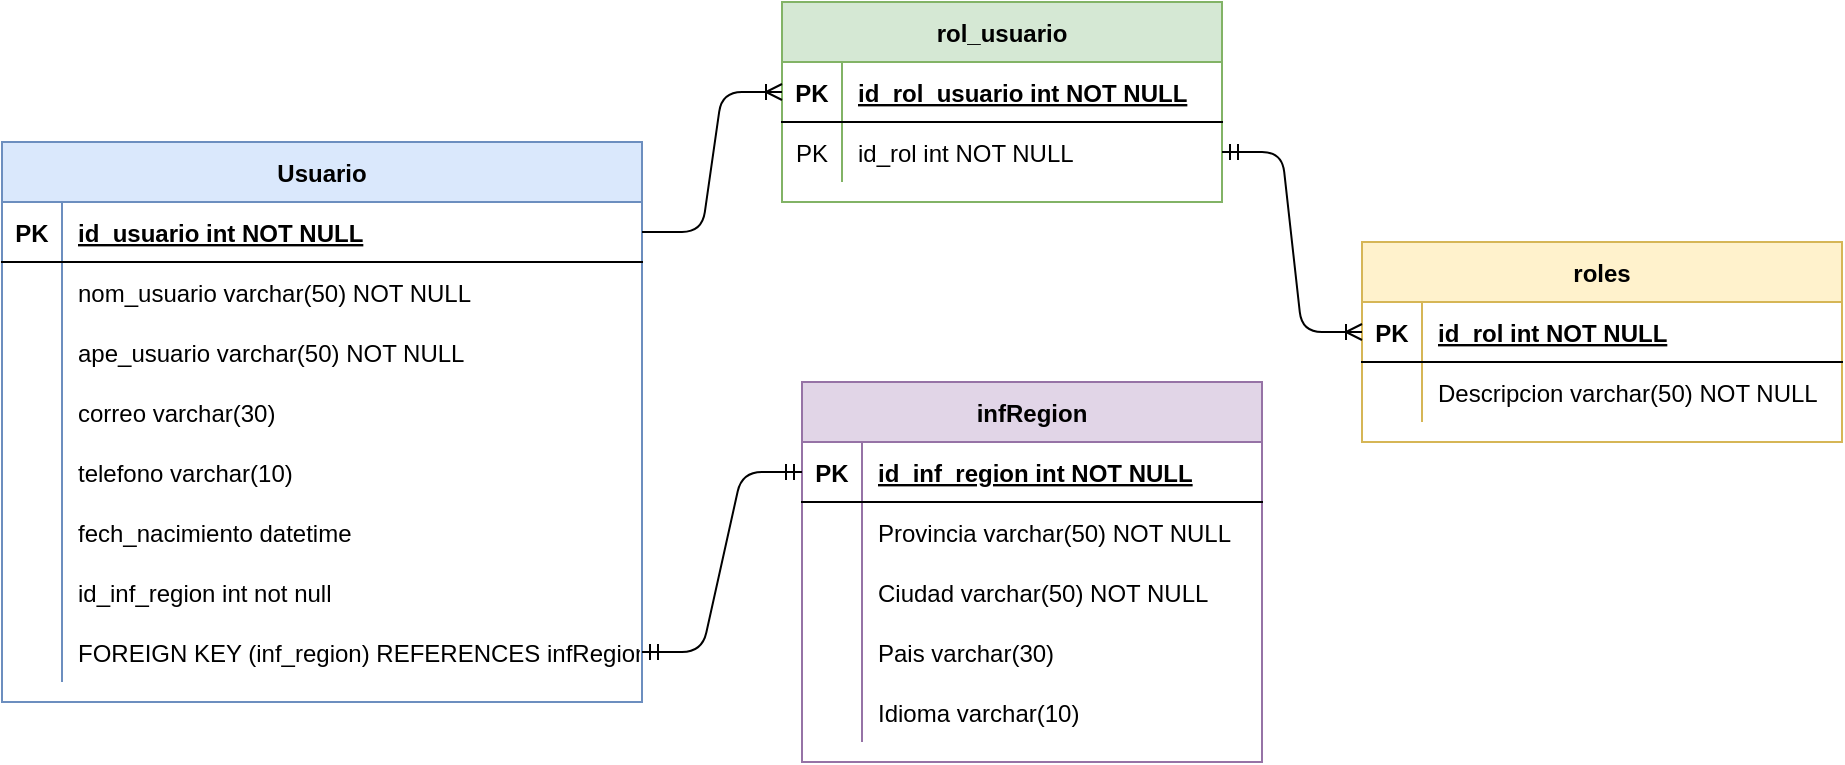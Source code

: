 <mxfile version="14.8.6" type="device"><diagram id="HPeVETvW5rCTHEdFZFxC" name="Page-1"><mxGraphModel dx="1848" dy="567" grid="1" gridSize="10" guides="1" tooltips="1" connect="1" arrows="1" fold="1" page="1" pageScale="1" pageWidth="827" pageHeight="1169" math="0" shadow="0"><root><mxCell id="0"/><mxCell id="1" parent="0"/><mxCell id="4h0BvMzSg3OOIzSUzHOO-1" value="infRegion" style="shape=table;startSize=30;container=1;collapsible=1;childLayout=tableLayout;fixedRows=1;rowLines=0;fontStyle=1;align=center;resizeLast=1;fillColor=#e1d5e7;strokeColor=#9673a6;" vertex="1" parent="1"><mxGeometry x="90" y="230" width="230" height="190" as="geometry"/></mxCell><mxCell id="4h0BvMzSg3OOIzSUzHOO-2" value="" style="shape=partialRectangle;collapsible=0;dropTarget=0;pointerEvents=0;fillColor=none;points=[[0,0.5],[1,0.5]];portConstraint=eastwest;top=0;left=0;right=0;bottom=1;" vertex="1" parent="4h0BvMzSg3OOIzSUzHOO-1"><mxGeometry y="30" width="230" height="30" as="geometry"/></mxCell><mxCell id="4h0BvMzSg3OOIzSUzHOO-3" value="PK" style="shape=partialRectangle;overflow=hidden;connectable=0;fillColor=none;top=0;left=0;bottom=0;right=0;fontStyle=1;" vertex="1" parent="4h0BvMzSg3OOIzSUzHOO-2"><mxGeometry width="30" height="30" as="geometry"/></mxCell><mxCell id="4h0BvMzSg3OOIzSUzHOO-4" value="id_inf_region int NOT NULL " style="shape=partialRectangle;overflow=hidden;connectable=0;fillColor=none;top=0;left=0;bottom=0;right=0;align=left;spacingLeft=6;fontStyle=5;" vertex="1" parent="4h0BvMzSg3OOIzSUzHOO-2"><mxGeometry x="30" width="200" height="30" as="geometry"/></mxCell><mxCell id="4h0BvMzSg3OOIzSUzHOO-5" value="" style="shape=partialRectangle;collapsible=0;dropTarget=0;pointerEvents=0;fillColor=none;points=[[0,0.5],[1,0.5]];portConstraint=eastwest;top=0;left=0;right=0;bottom=0;" vertex="1" parent="4h0BvMzSg3OOIzSUzHOO-1"><mxGeometry y="60" width="230" height="30" as="geometry"/></mxCell><mxCell id="4h0BvMzSg3OOIzSUzHOO-6" value="" style="shape=partialRectangle;overflow=hidden;connectable=0;fillColor=none;top=0;left=0;bottom=0;right=0;" vertex="1" parent="4h0BvMzSg3OOIzSUzHOO-5"><mxGeometry width="30" height="30" as="geometry"/></mxCell><mxCell id="4h0BvMzSg3OOIzSUzHOO-7" value="Provincia&#9;varchar(50) NOT NULL" style="shape=partialRectangle;overflow=hidden;connectable=0;fillColor=none;top=0;left=0;bottom=0;right=0;align=left;spacingLeft=6;" vertex="1" parent="4h0BvMzSg3OOIzSUzHOO-5"><mxGeometry x="30" width="200" height="30" as="geometry"/></mxCell><mxCell id="4h0BvMzSg3OOIzSUzHOO-8" value="" style="shape=partialRectangle;collapsible=0;dropTarget=0;pointerEvents=0;fillColor=none;points=[[0,0.5],[1,0.5]];portConstraint=eastwest;top=0;left=0;right=0;bottom=0;" vertex="1" parent="4h0BvMzSg3OOIzSUzHOO-1"><mxGeometry y="90" width="230" height="30" as="geometry"/></mxCell><mxCell id="4h0BvMzSg3OOIzSUzHOO-9" value="" style="shape=partialRectangle;overflow=hidden;connectable=0;fillColor=none;top=0;left=0;bottom=0;right=0;" vertex="1" parent="4h0BvMzSg3OOIzSUzHOO-8"><mxGeometry width="30" height="30" as="geometry"/></mxCell><mxCell id="4h0BvMzSg3OOIzSUzHOO-10" value="Ciudad&#9;varchar(50) NOT NULL" style="shape=partialRectangle;overflow=hidden;connectable=0;fillColor=none;top=0;left=0;bottom=0;right=0;align=left;spacingLeft=6;" vertex="1" parent="4h0BvMzSg3OOIzSUzHOO-8"><mxGeometry x="30" width="200" height="30" as="geometry"/></mxCell><mxCell id="4h0BvMzSg3OOIzSUzHOO-11" value="" style="shape=partialRectangle;collapsible=0;dropTarget=0;pointerEvents=0;fillColor=none;points=[[0,0.5],[1,0.5]];portConstraint=eastwest;top=0;left=0;right=0;bottom=0;" vertex="1" parent="4h0BvMzSg3OOIzSUzHOO-1"><mxGeometry y="120" width="230" height="30" as="geometry"/></mxCell><mxCell id="4h0BvMzSg3OOIzSUzHOO-12" value="" style="shape=partialRectangle;overflow=hidden;connectable=0;fillColor=none;top=0;left=0;bottom=0;right=0;" vertex="1" parent="4h0BvMzSg3OOIzSUzHOO-11"><mxGeometry width="30" height="30" as="geometry"/></mxCell><mxCell id="4h0BvMzSg3OOIzSUzHOO-13" value="Pais&#9;        varchar(30)" style="shape=partialRectangle;overflow=hidden;connectable=0;fillColor=none;top=0;left=0;bottom=0;right=0;align=left;spacingLeft=6;" vertex="1" parent="4h0BvMzSg3OOIzSUzHOO-11"><mxGeometry x="30" width="200" height="30" as="geometry"/></mxCell><mxCell id="4h0BvMzSg3OOIzSUzHOO-14" value="" style="shape=partialRectangle;collapsible=0;dropTarget=0;pointerEvents=0;fillColor=none;points=[[0,0.5],[1,0.5]];portConstraint=eastwest;top=0;left=0;right=0;bottom=0;" vertex="1" parent="4h0BvMzSg3OOIzSUzHOO-1"><mxGeometry y="150" width="230" height="30" as="geometry"/></mxCell><mxCell id="4h0BvMzSg3OOIzSUzHOO-15" value="" style="shape=partialRectangle;overflow=hidden;connectable=0;fillColor=none;top=0;left=0;bottom=0;right=0;" vertex="1" parent="4h0BvMzSg3OOIzSUzHOO-14"><mxGeometry width="30" height="30" as="geometry"/></mxCell><mxCell id="4h0BvMzSg3OOIzSUzHOO-16" value="Idioma&#9;varchar(10)" style="shape=partialRectangle;overflow=hidden;connectable=0;fillColor=none;top=0;left=0;bottom=0;right=0;align=left;spacingLeft=6;" vertex="1" parent="4h0BvMzSg3OOIzSUzHOO-14"><mxGeometry x="30" width="200" height="30" as="geometry"/></mxCell><mxCell id="4h0BvMzSg3OOIzSUzHOO-17" value="rol_usuario" style="shape=table;startSize=30;container=1;collapsible=1;childLayout=tableLayout;fixedRows=1;rowLines=0;fontStyle=1;align=center;resizeLast=1;fillColor=#d5e8d4;strokeColor=#82b366;" vertex="1" parent="1"><mxGeometry x="80" y="40" width="220" height="100" as="geometry"/></mxCell><mxCell id="4h0BvMzSg3OOIzSUzHOO-18" value="" style="shape=partialRectangle;collapsible=0;dropTarget=0;pointerEvents=0;fillColor=none;points=[[0,0.5],[1,0.5]];portConstraint=eastwest;top=0;left=0;right=0;bottom=1;" vertex="1" parent="4h0BvMzSg3OOIzSUzHOO-17"><mxGeometry y="30" width="220" height="30" as="geometry"/></mxCell><mxCell id="4h0BvMzSg3OOIzSUzHOO-19" value="PK" style="shape=partialRectangle;overflow=hidden;connectable=0;fillColor=none;top=0;left=0;bottom=0;right=0;fontStyle=1;" vertex="1" parent="4h0BvMzSg3OOIzSUzHOO-18"><mxGeometry width="30" height="30" as="geometry"/></mxCell><mxCell id="4h0BvMzSg3OOIzSUzHOO-20" value="id_rol_usuario int NOT NULL " style="shape=partialRectangle;overflow=hidden;connectable=0;fillColor=none;top=0;left=0;bottom=0;right=0;align=left;spacingLeft=6;fontStyle=5;" vertex="1" parent="4h0BvMzSg3OOIzSUzHOO-18"><mxGeometry x="30" width="190" height="30" as="geometry"/></mxCell><mxCell id="4h0BvMzSg3OOIzSUzHOO-21" value="" style="shape=partialRectangle;collapsible=0;dropTarget=0;pointerEvents=0;fillColor=none;points=[[0,0.5],[1,0.5]];portConstraint=eastwest;top=0;left=0;right=0;bottom=0;" vertex="1" parent="4h0BvMzSg3OOIzSUzHOO-17"><mxGeometry y="60" width="220" height="30" as="geometry"/></mxCell><mxCell id="4h0BvMzSg3OOIzSUzHOO-22" value="PK" style="shape=partialRectangle;overflow=hidden;connectable=0;fillColor=none;top=0;left=0;bottom=0;right=0;" vertex="1" parent="4h0BvMzSg3OOIzSUzHOO-21"><mxGeometry width="30" height="30" as="geometry"/></mxCell><mxCell id="4h0BvMzSg3OOIzSUzHOO-23" value="id_rol int NOT NULL" style="shape=partialRectangle;overflow=hidden;connectable=0;fillColor=none;top=0;left=0;bottom=0;right=0;align=left;spacingLeft=6;" vertex="1" parent="4h0BvMzSg3OOIzSUzHOO-21"><mxGeometry x="30" width="190" height="30" as="geometry"/></mxCell><mxCell id="4h0BvMzSg3OOIzSUzHOO-27" value="roles" style="shape=table;startSize=30;container=1;collapsible=1;childLayout=tableLayout;fixedRows=1;rowLines=0;fontStyle=1;align=center;resizeLast=1;fillColor=#fff2cc;strokeColor=#d6b656;" vertex="1" parent="1"><mxGeometry x="370" y="160" width="240" height="100" as="geometry"/></mxCell><mxCell id="4h0BvMzSg3OOIzSUzHOO-28" value="" style="shape=partialRectangle;collapsible=0;dropTarget=0;pointerEvents=0;fillColor=none;points=[[0,0.5],[1,0.5]];portConstraint=eastwest;top=0;left=0;right=0;bottom=1;" vertex="1" parent="4h0BvMzSg3OOIzSUzHOO-27"><mxGeometry y="30" width="240" height="30" as="geometry"/></mxCell><mxCell id="4h0BvMzSg3OOIzSUzHOO-29" value="PK" style="shape=partialRectangle;overflow=hidden;connectable=0;fillColor=none;top=0;left=0;bottom=0;right=0;fontStyle=1;" vertex="1" parent="4h0BvMzSg3OOIzSUzHOO-28"><mxGeometry width="30" height="30" as="geometry"/></mxCell><mxCell id="4h0BvMzSg3OOIzSUzHOO-30" value="id_rol int NOT NULL " style="shape=partialRectangle;overflow=hidden;connectable=0;fillColor=none;top=0;left=0;bottom=0;right=0;align=left;spacingLeft=6;fontStyle=5;" vertex="1" parent="4h0BvMzSg3OOIzSUzHOO-28"><mxGeometry x="30" width="210" height="30" as="geometry"/></mxCell><mxCell id="4h0BvMzSg3OOIzSUzHOO-31" value="" style="shape=partialRectangle;collapsible=0;dropTarget=0;pointerEvents=0;fillColor=none;points=[[0,0.5],[1,0.5]];portConstraint=eastwest;top=0;left=0;right=0;bottom=0;" vertex="1" parent="4h0BvMzSg3OOIzSUzHOO-27"><mxGeometry y="60" width="240" height="30" as="geometry"/></mxCell><mxCell id="4h0BvMzSg3OOIzSUzHOO-32" value="" style="shape=partialRectangle;overflow=hidden;connectable=0;fillColor=none;top=0;left=0;bottom=0;right=0;" vertex="1" parent="4h0BvMzSg3OOIzSUzHOO-31"><mxGeometry width="30" height="30" as="geometry"/></mxCell><mxCell id="4h0BvMzSg3OOIzSUzHOO-33" value="Descripcion varchar(50) NOT NULL" style="shape=partialRectangle;overflow=hidden;connectable=0;fillColor=none;top=0;left=0;bottom=0;right=0;align=left;spacingLeft=6;" vertex="1" parent="4h0BvMzSg3OOIzSUzHOO-31"><mxGeometry x="30" width="210" height="30" as="geometry"/></mxCell><mxCell id="4h0BvMzSg3OOIzSUzHOO-37" value="Usuario" style="shape=table;startSize=30;container=1;collapsible=1;childLayout=tableLayout;fixedRows=1;rowLines=0;fontStyle=1;align=center;resizeLast=1;fillColor=#dae8fc;strokeColor=#6c8ebf;" vertex="1" parent="1"><mxGeometry x="-310" y="110" width="320" height="280" as="geometry"/></mxCell><mxCell id="4h0BvMzSg3OOIzSUzHOO-38" value="" style="shape=partialRectangle;collapsible=0;dropTarget=0;pointerEvents=0;fillColor=none;points=[[0,0.5],[1,0.5]];portConstraint=eastwest;top=0;left=0;right=0;bottom=1;" vertex="1" parent="4h0BvMzSg3OOIzSUzHOO-37"><mxGeometry y="30" width="320" height="30" as="geometry"/></mxCell><mxCell id="4h0BvMzSg3OOIzSUzHOO-39" value="PK" style="shape=partialRectangle;overflow=hidden;connectable=0;fillColor=none;top=0;left=0;bottom=0;right=0;fontStyle=1;" vertex="1" parent="4h0BvMzSg3OOIzSUzHOO-38"><mxGeometry width="30" height="30" as="geometry"/></mxCell><mxCell id="4h0BvMzSg3OOIzSUzHOO-40" value="id_usuario&#9;int NOT NULL " style="shape=partialRectangle;overflow=hidden;connectable=0;fillColor=none;top=0;left=0;bottom=0;right=0;align=left;spacingLeft=6;fontStyle=5;" vertex="1" parent="4h0BvMzSg3OOIzSUzHOO-38"><mxGeometry x="30" width="290" height="30" as="geometry"/></mxCell><mxCell id="4h0BvMzSg3OOIzSUzHOO-41" value="" style="shape=partialRectangle;collapsible=0;dropTarget=0;pointerEvents=0;fillColor=none;points=[[0,0.5],[1,0.5]];portConstraint=eastwest;top=0;left=0;right=0;bottom=0;" vertex="1" parent="4h0BvMzSg3OOIzSUzHOO-37"><mxGeometry y="60" width="320" height="30" as="geometry"/></mxCell><mxCell id="4h0BvMzSg3OOIzSUzHOO-42" value="" style="shape=partialRectangle;overflow=hidden;connectable=0;fillColor=none;top=0;left=0;bottom=0;right=0;" vertex="1" parent="4h0BvMzSg3OOIzSUzHOO-41"><mxGeometry width="30" height="30" as="geometry"/></mxCell><mxCell id="4h0BvMzSg3OOIzSUzHOO-43" value="nom_usuario&#9;varchar(50) NOT NULL" style="shape=partialRectangle;overflow=hidden;connectable=0;fillColor=none;top=0;left=0;bottom=0;right=0;align=left;spacingLeft=6;" vertex="1" parent="4h0BvMzSg3OOIzSUzHOO-41"><mxGeometry x="30" width="290" height="30" as="geometry"/></mxCell><mxCell id="4h0BvMzSg3OOIzSUzHOO-44" value="" style="shape=partialRectangle;collapsible=0;dropTarget=0;pointerEvents=0;fillColor=none;points=[[0,0.5],[1,0.5]];portConstraint=eastwest;top=0;left=0;right=0;bottom=0;" vertex="1" parent="4h0BvMzSg3OOIzSUzHOO-37"><mxGeometry y="90" width="320" height="30" as="geometry"/></mxCell><mxCell id="4h0BvMzSg3OOIzSUzHOO-45" value="" style="shape=partialRectangle;overflow=hidden;connectable=0;fillColor=none;top=0;left=0;bottom=0;right=0;" vertex="1" parent="4h0BvMzSg3OOIzSUzHOO-44"><mxGeometry width="30" height="30" as="geometry"/></mxCell><mxCell id="4h0BvMzSg3OOIzSUzHOO-46" value="ape_usuario&#9;varchar(50) NOT NULL" style="shape=partialRectangle;overflow=hidden;connectable=0;fillColor=none;top=0;left=0;bottom=0;right=0;align=left;spacingLeft=6;" vertex="1" parent="4h0BvMzSg3OOIzSUzHOO-44"><mxGeometry x="30" width="290" height="30" as="geometry"/></mxCell><mxCell id="4h0BvMzSg3OOIzSUzHOO-47" value="" style="shape=partialRectangle;collapsible=0;dropTarget=0;pointerEvents=0;fillColor=none;points=[[0,0.5],[1,0.5]];portConstraint=eastwest;top=0;left=0;right=0;bottom=0;" vertex="1" parent="4h0BvMzSg3OOIzSUzHOO-37"><mxGeometry y="120" width="320" height="30" as="geometry"/></mxCell><mxCell id="4h0BvMzSg3OOIzSUzHOO-48" value="" style="shape=partialRectangle;overflow=hidden;connectable=0;fillColor=none;top=0;left=0;bottom=0;right=0;" vertex="1" parent="4h0BvMzSg3OOIzSUzHOO-47"><mxGeometry width="30" height="30" as="geometry"/></mxCell><mxCell id="4h0BvMzSg3OOIzSUzHOO-49" value="correo&#9;varchar(30)" style="shape=partialRectangle;overflow=hidden;connectable=0;fillColor=none;top=0;left=0;bottom=0;right=0;align=left;spacingLeft=6;" vertex="1" parent="4h0BvMzSg3OOIzSUzHOO-47"><mxGeometry x="30" width="290" height="30" as="geometry"/></mxCell><mxCell id="4h0BvMzSg3OOIzSUzHOO-50" value="" style="shape=partialRectangle;collapsible=0;dropTarget=0;pointerEvents=0;fillColor=none;points=[[0,0.5],[1,0.5]];portConstraint=eastwest;top=0;left=0;right=0;bottom=0;" vertex="1" parent="4h0BvMzSg3OOIzSUzHOO-37"><mxGeometry y="150" width="320" height="30" as="geometry"/></mxCell><mxCell id="4h0BvMzSg3OOIzSUzHOO-51" value="" style="shape=partialRectangle;overflow=hidden;connectable=0;fillColor=none;top=0;left=0;bottom=0;right=0;" vertex="1" parent="4h0BvMzSg3OOIzSUzHOO-50"><mxGeometry width="30" height="30" as="geometry"/></mxCell><mxCell id="4h0BvMzSg3OOIzSUzHOO-52" value="telefono&#9;varchar(10)" style="shape=partialRectangle;overflow=hidden;connectable=0;fillColor=none;top=0;left=0;bottom=0;right=0;align=left;spacingLeft=6;" vertex="1" parent="4h0BvMzSg3OOIzSUzHOO-50"><mxGeometry x="30" width="290" height="30" as="geometry"/></mxCell><mxCell id="4h0BvMzSg3OOIzSUzHOO-53" value="" style="shape=partialRectangle;collapsible=0;dropTarget=0;pointerEvents=0;fillColor=none;points=[[0,0.5],[1,0.5]];portConstraint=eastwest;top=0;left=0;right=0;bottom=0;" vertex="1" parent="4h0BvMzSg3OOIzSUzHOO-37"><mxGeometry y="180" width="320" height="30" as="geometry"/></mxCell><mxCell id="4h0BvMzSg3OOIzSUzHOO-54" value="" style="shape=partialRectangle;overflow=hidden;connectable=0;fillColor=none;top=0;left=0;bottom=0;right=0;" vertex="1" parent="4h0BvMzSg3OOIzSUzHOO-53"><mxGeometry width="30" height="30" as="geometry"/></mxCell><mxCell id="4h0BvMzSg3OOIzSUzHOO-55" value="fech_nacimiento&#9;datetime" style="shape=partialRectangle;overflow=hidden;connectable=0;fillColor=none;top=0;left=0;bottom=0;right=0;align=left;spacingLeft=6;" vertex="1" parent="4h0BvMzSg3OOIzSUzHOO-53"><mxGeometry x="30" width="290" height="30" as="geometry"/></mxCell><mxCell id="4h0BvMzSg3OOIzSUzHOO-56" value="" style="shape=partialRectangle;collapsible=0;dropTarget=0;pointerEvents=0;fillColor=none;points=[[0,0.5],[1,0.5]];portConstraint=eastwest;top=0;left=0;right=0;bottom=0;" vertex="1" parent="4h0BvMzSg3OOIzSUzHOO-37"><mxGeometry y="210" width="320" height="30" as="geometry"/></mxCell><mxCell id="4h0BvMzSg3OOIzSUzHOO-57" value="" style="shape=partialRectangle;overflow=hidden;connectable=0;fillColor=none;top=0;left=0;bottom=0;right=0;" vertex="1" parent="4h0BvMzSg3OOIzSUzHOO-56"><mxGeometry width="30" height="30" as="geometry"/></mxCell><mxCell id="4h0BvMzSg3OOIzSUzHOO-58" value="id_inf_region&#9;int not null" style="shape=partialRectangle;overflow=hidden;connectable=0;fillColor=none;top=0;left=0;bottom=0;right=0;align=left;spacingLeft=6;" vertex="1" parent="4h0BvMzSg3OOIzSUzHOO-56"><mxGeometry x="30" width="290" height="30" as="geometry"/></mxCell><mxCell id="4h0BvMzSg3OOIzSUzHOO-59" value="" style="shape=partialRectangle;collapsible=0;dropTarget=0;pointerEvents=0;fillColor=none;points=[[0,0.5],[1,0.5]];portConstraint=eastwest;top=0;left=0;right=0;bottom=0;" vertex="1" parent="4h0BvMzSg3OOIzSUzHOO-37"><mxGeometry y="240" width="320" height="30" as="geometry"/></mxCell><mxCell id="4h0BvMzSg3OOIzSUzHOO-60" value="" style="shape=partialRectangle;overflow=hidden;connectable=0;fillColor=none;top=0;left=0;bottom=0;right=0;" vertex="1" parent="4h0BvMzSg3OOIzSUzHOO-59"><mxGeometry width="30" height="30" as="geometry"/></mxCell><mxCell id="4h0BvMzSg3OOIzSUzHOO-61" value="FOREIGN KEY (inf_region) REFERENCES infRegion(id_inf_region)" style="shape=partialRectangle;overflow=hidden;connectable=0;fillColor=none;top=0;left=0;bottom=0;right=0;align=left;spacingLeft=6;" vertex="1" parent="4h0BvMzSg3OOIzSUzHOO-59"><mxGeometry x="30" width="290" height="30" as="geometry"/></mxCell><mxCell id="4h0BvMzSg3OOIzSUzHOO-70" value="" style="edgeStyle=entityRelationEdgeStyle;fontSize=12;html=1;endArrow=ERoneToMany;exitX=1;exitY=0.5;exitDx=0;exitDy=0;entryX=0;entryY=0.5;entryDx=0;entryDy=0;" edge="1" parent="1" source="4h0BvMzSg3OOIzSUzHOO-38" target="4h0BvMzSg3OOIzSUzHOO-18"><mxGeometry width="100" height="100" relative="1" as="geometry"><mxPoint x="210" y="290" as="sourcePoint"/><mxPoint x="310" y="190" as="targetPoint"/></mxGeometry></mxCell><mxCell id="4h0BvMzSg3OOIzSUzHOO-71" value="" style="edgeStyle=entityRelationEdgeStyle;fontSize=12;html=1;endArrow=ERmandOne;startArrow=ERmandOne;exitX=1;exitY=0.5;exitDx=0;exitDy=0;entryX=0;entryY=0.5;entryDx=0;entryDy=0;" edge="1" parent="1" source="4h0BvMzSg3OOIzSUzHOO-59" target="4h0BvMzSg3OOIzSUzHOO-2"><mxGeometry width="100" height="100" relative="1" as="geometry"><mxPoint x="210" y="290" as="sourcePoint"/><mxPoint x="310" y="190" as="targetPoint"/></mxGeometry></mxCell><mxCell id="4h0BvMzSg3OOIzSUzHOO-72" value="" style="edgeStyle=entityRelationEdgeStyle;fontSize=12;html=1;endArrow=ERoneToMany;startArrow=ERmandOne;entryX=0;entryY=0.5;entryDx=0;entryDy=0;exitX=1;exitY=0.5;exitDx=0;exitDy=0;" edge="1" parent="1" source="4h0BvMzSg3OOIzSUzHOO-21" target="4h0BvMzSg3OOIzSUzHOO-28"><mxGeometry width="100" height="100" relative="1" as="geometry"><mxPoint x="210" y="290" as="sourcePoint"/><mxPoint x="310" y="190" as="targetPoint"/></mxGeometry></mxCell></root></mxGraphModel></diagram></mxfile>